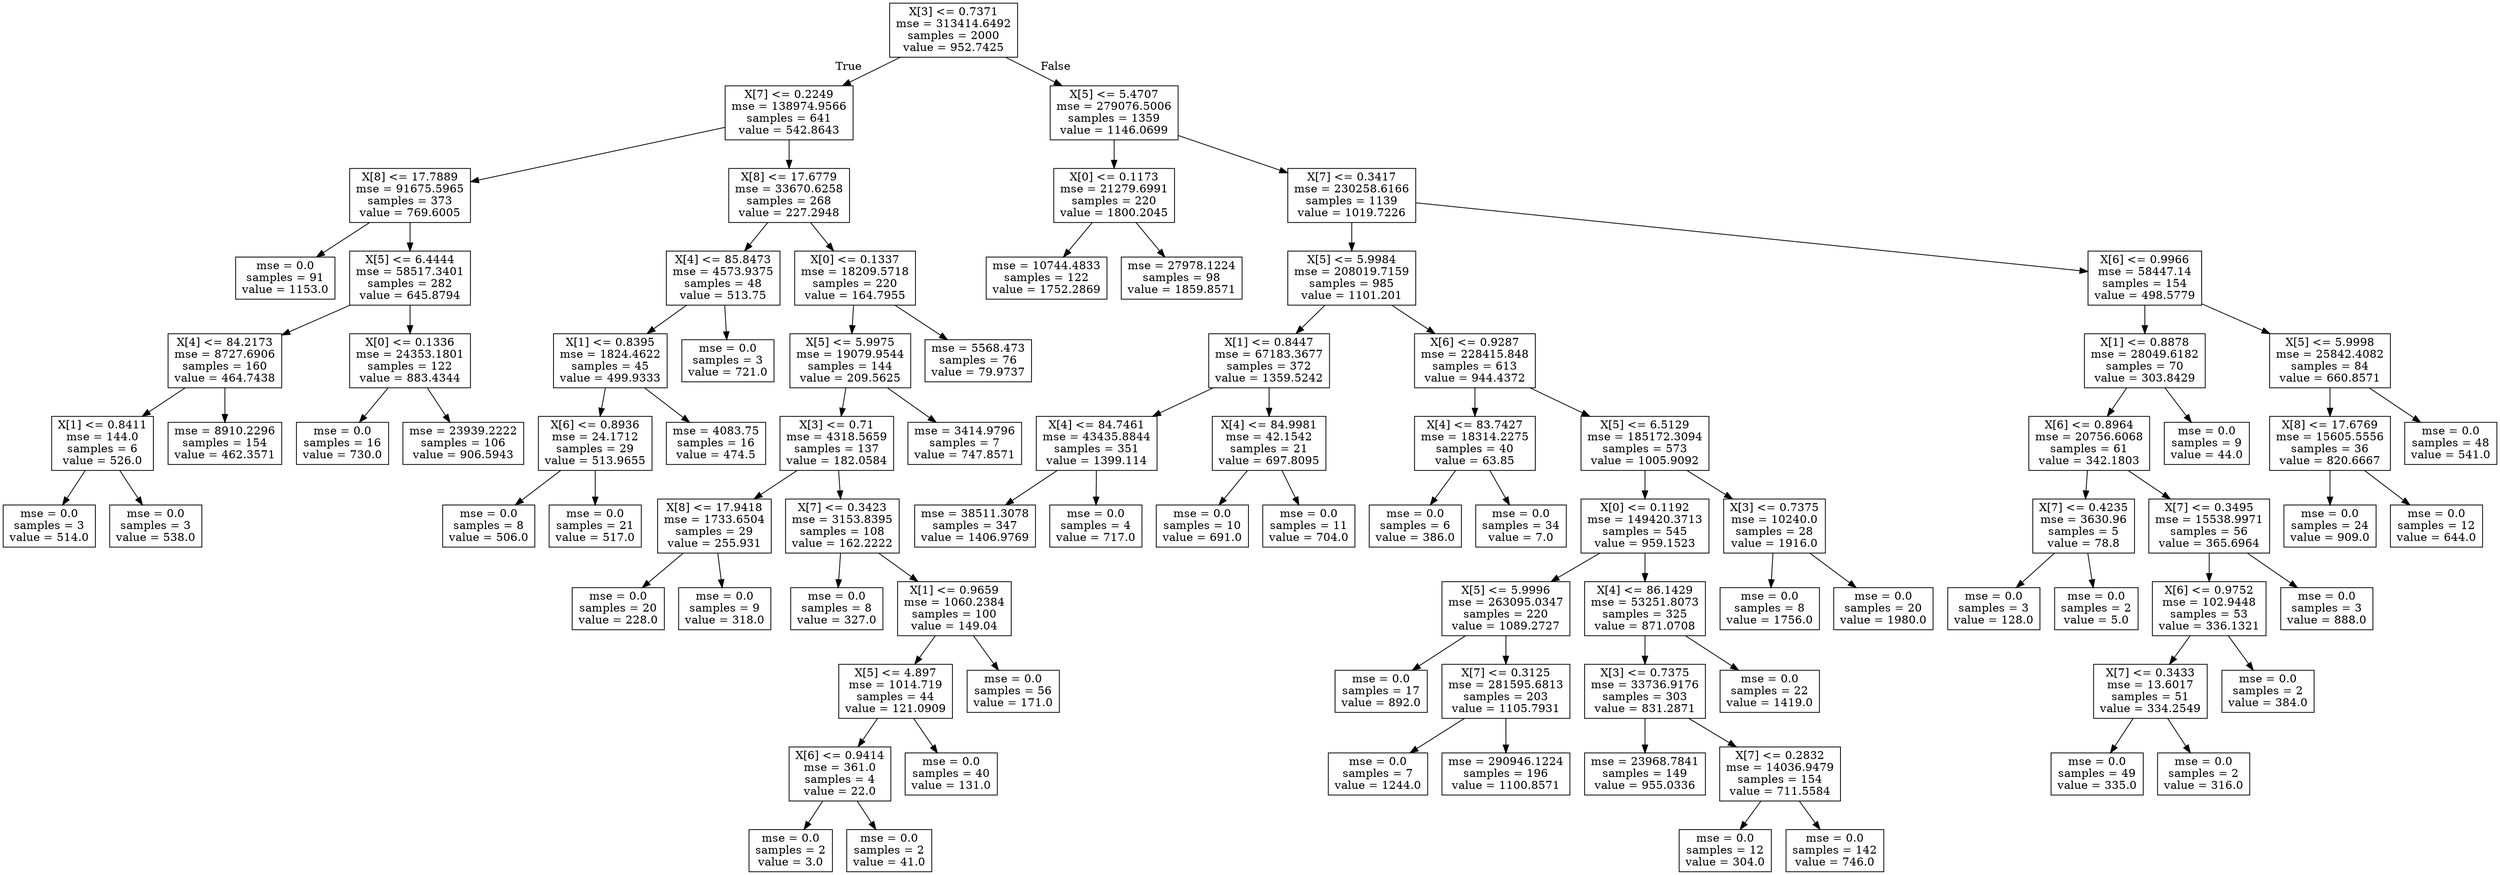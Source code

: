 digraph Tree {
node [shape=box] ;
0 [label="X[3] <= 0.7371\nmse = 313414.6492\nsamples = 2000\nvalue = 952.7425"] ;
1 [label="X[7] <= 0.2249\nmse = 138974.9566\nsamples = 641\nvalue = 542.8643"] ;
0 -> 1 [labeldistance=2.5, labelangle=45, headlabel="True"] ;
2 [label="X[8] <= 17.7889\nmse = 91675.5965\nsamples = 373\nvalue = 769.6005"] ;
1 -> 2 ;
3 [label="mse = 0.0\nsamples = 91\nvalue = 1153.0"] ;
2 -> 3 ;
4 [label="X[5] <= 6.4444\nmse = 58517.3401\nsamples = 282\nvalue = 645.8794"] ;
2 -> 4 ;
5 [label="X[4] <= 84.2173\nmse = 8727.6906\nsamples = 160\nvalue = 464.7438"] ;
4 -> 5 ;
6 [label="X[1] <= 0.8411\nmse = 144.0\nsamples = 6\nvalue = 526.0"] ;
5 -> 6 ;
7 [label="mse = 0.0\nsamples = 3\nvalue = 514.0"] ;
6 -> 7 ;
8 [label="mse = 0.0\nsamples = 3\nvalue = 538.0"] ;
6 -> 8 ;
9 [label="mse = 8910.2296\nsamples = 154\nvalue = 462.3571"] ;
5 -> 9 ;
10 [label="X[0] <= 0.1336\nmse = 24353.1801\nsamples = 122\nvalue = 883.4344"] ;
4 -> 10 ;
11 [label="mse = 0.0\nsamples = 16\nvalue = 730.0"] ;
10 -> 11 ;
12 [label="mse = 23939.2222\nsamples = 106\nvalue = 906.5943"] ;
10 -> 12 ;
13 [label="X[8] <= 17.6779\nmse = 33670.6258\nsamples = 268\nvalue = 227.2948"] ;
1 -> 13 ;
14 [label="X[4] <= 85.8473\nmse = 4573.9375\nsamples = 48\nvalue = 513.75"] ;
13 -> 14 ;
15 [label="X[1] <= 0.8395\nmse = 1824.4622\nsamples = 45\nvalue = 499.9333"] ;
14 -> 15 ;
16 [label="X[6] <= 0.8936\nmse = 24.1712\nsamples = 29\nvalue = 513.9655"] ;
15 -> 16 ;
17 [label="mse = 0.0\nsamples = 8\nvalue = 506.0"] ;
16 -> 17 ;
18 [label="mse = 0.0\nsamples = 21\nvalue = 517.0"] ;
16 -> 18 ;
19 [label="mse = 4083.75\nsamples = 16\nvalue = 474.5"] ;
15 -> 19 ;
20 [label="mse = 0.0\nsamples = 3\nvalue = 721.0"] ;
14 -> 20 ;
21 [label="X[0] <= 0.1337\nmse = 18209.5718\nsamples = 220\nvalue = 164.7955"] ;
13 -> 21 ;
22 [label="X[5] <= 5.9975\nmse = 19079.9544\nsamples = 144\nvalue = 209.5625"] ;
21 -> 22 ;
23 [label="X[3] <= 0.71\nmse = 4318.5659\nsamples = 137\nvalue = 182.0584"] ;
22 -> 23 ;
24 [label="X[8] <= 17.9418\nmse = 1733.6504\nsamples = 29\nvalue = 255.931"] ;
23 -> 24 ;
25 [label="mse = 0.0\nsamples = 20\nvalue = 228.0"] ;
24 -> 25 ;
26 [label="mse = 0.0\nsamples = 9\nvalue = 318.0"] ;
24 -> 26 ;
27 [label="X[7] <= 0.3423\nmse = 3153.8395\nsamples = 108\nvalue = 162.2222"] ;
23 -> 27 ;
28 [label="mse = 0.0\nsamples = 8\nvalue = 327.0"] ;
27 -> 28 ;
29 [label="X[1] <= 0.9659\nmse = 1060.2384\nsamples = 100\nvalue = 149.04"] ;
27 -> 29 ;
30 [label="X[5] <= 4.897\nmse = 1014.719\nsamples = 44\nvalue = 121.0909"] ;
29 -> 30 ;
31 [label="X[6] <= 0.9414\nmse = 361.0\nsamples = 4\nvalue = 22.0"] ;
30 -> 31 ;
32 [label="mse = 0.0\nsamples = 2\nvalue = 3.0"] ;
31 -> 32 ;
33 [label="mse = 0.0\nsamples = 2\nvalue = 41.0"] ;
31 -> 33 ;
34 [label="mse = 0.0\nsamples = 40\nvalue = 131.0"] ;
30 -> 34 ;
35 [label="mse = 0.0\nsamples = 56\nvalue = 171.0"] ;
29 -> 35 ;
36 [label="mse = 3414.9796\nsamples = 7\nvalue = 747.8571"] ;
22 -> 36 ;
37 [label="mse = 5568.473\nsamples = 76\nvalue = 79.9737"] ;
21 -> 37 ;
38 [label="X[5] <= 5.4707\nmse = 279076.5006\nsamples = 1359\nvalue = 1146.0699"] ;
0 -> 38 [labeldistance=2.5, labelangle=-45, headlabel="False"] ;
39 [label="X[0] <= 0.1173\nmse = 21279.6991\nsamples = 220\nvalue = 1800.2045"] ;
38 -> 39 ;
40 [label="mse = 10744.4833\nsamples = 122\nvalue = 1752.2869"] ;
39 -> 40 ;
41 [label="mse = 27978.1224\nsamples = 98\nvalue = 1859.8571"] ;
39 -> 41 ;
42 [label="X[7] <= 0.3417\nmse = 230258.6166\nsamples = 1139\nvalue = 1019.7226"] ;
38 -> 42 ;
43 [label="X[5] <= 5.9984\nmse = 208019.7159\nsamples = 985\nvalue = 1101.201"] ;
42 -> 43 ;
44 [label="X[1] <= 0.8447\nmse = 67183.3677\nsamples = 372\nvalue = 1359.5242"] ;
43 -> 44 ;
45 [label="X[4] <= 84.7461\nmse = 43435.8844\nsamples = 351\nvalue = 1399.114"] ;
44 -> 45 ;
46 [label="mse = 38511.3078\nsamples = 347\nvalue = 1406.9769"] ;
45 -> 46 ;
47 [label="mse = 0.0\nsamples = 4\nvalue = 717.0"] ;
45 -> 47 ;
48 [label="X[4] <= 84.9981\nmse = 42.1542\nsamples = 21\nvalue = 697.8095"] ;
44 -> 48 ;
49 [label="mse = 0.0\nsamples = 10\nvalue = 691.0"] ;
48 -> 49 ;
50 [label="mse = 0.0\nsamples = 11\nvalue = 704.0"] ;
48 -> 50 ;
51 [label="X[6] <= 0.9287\nmse = 228415.848\nsamples = 613\nvalue = 944.4372"] ;
43 -> 51 ;
52 [label="X[4] <= 83.7427\nmse = 18314.2275\nsamples = 40\nvalue = 63.85"] ;
51 -> 52 ;
53 [label="mse = 0.0\nsamples = 6\nvalue = 386.0"] ;
52 -> 53 ;
54 [label="mse = 0.0\nsamples = 34\nvalue = 7.0"] ;
52 -> 54 ;
55 [label="X[5] <= 6.5129\nmse = 185172.3094\nsamples = 573\nvalue = 1005.9092"] ;
51 -> 55 ;
56 [label="X[0] <= 0.1192\nmse = 149420.3713\nsamples = 545\nvalue = 959.1523"] ;
55 -> 56 ;
57 [label="X[5] <= 5.9996\nmse = 263095.0347\nsamples = 220\nvalue = 1089.2727"] ;
56 -> 57 ;
58 [label="mse = 0.0\nsamples = 17\nvalue = 892.0"] ;
57 -> 58 ;
59 [label="X[7] <= 0.3125\nmse = 281595.6813\nsamples = 203\nvalue = 1105.7931"] ;
57 -> 59 ;
60 [label="mse = 0.0\nsamples = 7\nvalue = 1244.0"] ;
59 -> 60 ;
61 [label="mse = 290946.1224\nsamples = 196\nvalue = 1100.8571"] ;
59 -> 61 ;
62 [label="X[4] <= 86.1429\nmse = 53251.8073\nsamples = 325\nvalue = 871.0708"] ;
56 -> 62 ;
63 [label="X[3] <= 0.7375\nmse = 33736.9176\nsamples = 303\nvalue = 831.2871"] ;
62 -> 63 ;
64 [label="mse = 23968.7841\nsamples = 149\nvalue = 955.0336"] ;
63 -> 64 ;
65 [label="X[7] <= 0.2832\nmse = 14036.9479\nsamples = 154\nvalue = 711.5584"] ;
63 -> 65 ;
66 [label="mse = 0.0\nsamples = 12\nvalue = 304.0"] ;
65 -> 66 ;
67 [label="mse = 0.0\nsamples = 142\nvalue = 746.0"] ;
65 -> 67 ;
68 [label="mse = 0.0\nsamples = 22\nvalue = 1419.0"] ;
62 -> 68 ;
69 [label="X[3] <= 0.7375\nmse = 10240.0\nsamples = 28\nvalue = 1916.0"] ;
55 -> 69 ;
70 [label="mse = 0.0\nsamples = 8\nvalue = 1756.0"] ;
69 -> 70 ;
71 [label="mse = 0.0\nsamples = 20\nvalue = 1980.0"] ;
69 -> 71 ;
72 [label="X[6] <= 0.9966\nmse = 58447.14\nsamples = 154\nvalue = 498.5779"] ;
42 -> 72 ;
73 [label="X[1] <= 0.8878\nmse = 28049.6182\nsamples = 70\nvalue = 303.8429"] ;
72 -> 73 ;
74 [label="X[6] <= 0.8964\nmse = 20756.6068\nsamples = 61\nvalue = 342.1803"] ;
73 -> 74 ;
75 [label="X[7] <= 0.4235\nmse = 3630.96\nsamples = 5\nvalue = 78.8"] ;
74 -> 75 ;
76 [label="mse = 0.0\nsamples = 3\nvalue = 128.0"] ;
75 -> 76 ;
77 [label="mse = 0.0\nsamples = 2\nvalue = 5.0"] ;
75 -> 77 ;
78 [label="X[7] <= 0.3495\nmse = 15538.9971\nsamples = 56\nvalue = 365.6964"] ;
74 -> 78 ;
79 [label="X[6] <= 0.9752\nmse = 102.9448\nsamples = 53\nvalue = 336.1321"] ;
78 -> 79 ;
80 [label="X[7] <= 0.3433\nmse = 13.6017\nsamples = 51\nvalue = 334.2549"] ;
79 -> 80 ;
81 [label="mse = 0.0\nsamples = 49\nvalue = 335.0"] ;
80 -> 81 ;
82 [label="mse = 0.0\nsamples = 2\nvalue = 316.0"] ;
80 -> 82 ;
83 [label="mse = 0.0\nsamples = 2\nvalue = 384.0"] ;
79 -> 83 ;
84 [label="mse = 0.0\nsamples = 3\nvalue = 888.0"] ;
78 -> 84 ;
85 [label="mse = 0.0\nsamples = 9\nvalue = 44.0"] ;
73 -> 85 ;
86 [label="X[5] <= 5.9998\nmse = 25842.4082\nsamples = 84\nvalue = 660.8571"] ;
72 -> 86 ;
87 [label="X[8] <= 17.6769\nmse = 15605.5556\nsamples = 36\nvalue = 820.6667"] ;
86 -> 87 ;
88 [label="mse = 0.0\nsamples = 24\nvalue = 909.0"] ;
87 -> 88 ;
89 [label="mse = 0.0\nsamples = 12\nvalue = 644.0"] ;
87 -> 89 ;
90 [label="mse = 0.0\nsamples = 48\nvalue = 541.0"] ;
86 -> 90 ;
}